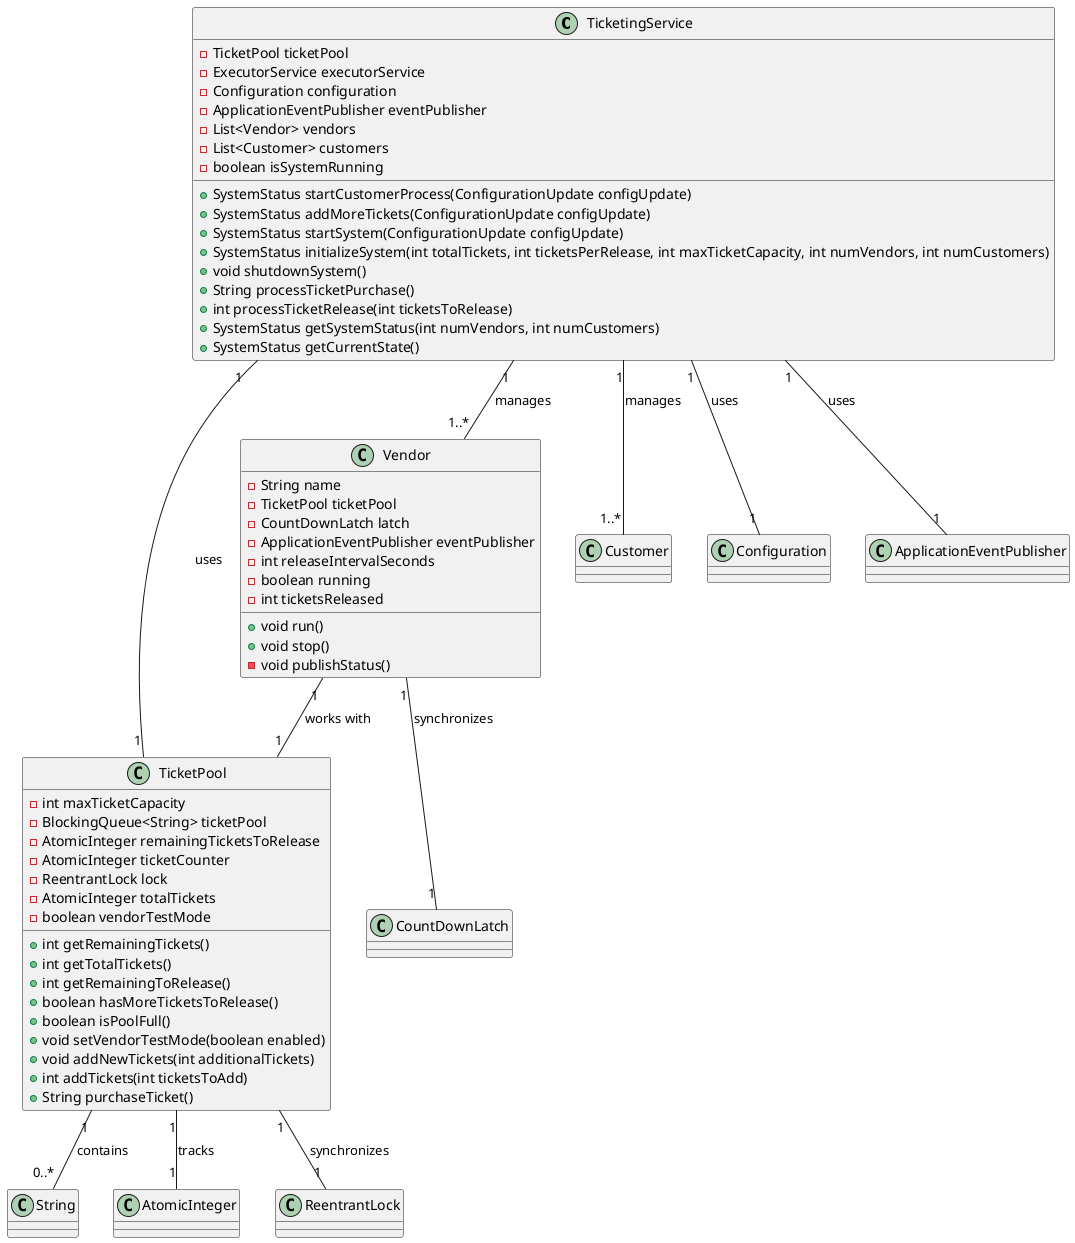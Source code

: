 @startuml

class TicketingService {
    - TicketPool ticketPool
    - ExecutorService executorService
    - Configuration configuration
    - ApplicationEventPublisher eventPublisher
    - List<Vendor> vendors
    - List<Customer> customers
    - boolean isSystemRunning
    + SystemStatus startCustomerProcess(ConfigurationUpdate configUpdate)
    + SystemStatus addMoreTickets(ConfigurationUpdate configUpdate)
    + SystemStatus startSystem(ConfigurationUpdate configUpdate)
    + SystemStatus initializeSystem(int totalTickets, int ticketsPerRelease, int maxTicketCapacity, int numVendors, int numCustomers)
    + void shutdownSystem()
    + String processTicketPurchase()
    + int processTicketRelease(int ticketsToRelease)
    + SystemStatus getSystemStatus(int numVendors, int numCustomers)
    + SystemStatus getCurrentState()
}

class TicketPool {
    - int maxTicketCapacity
    - BlockingQueue<String> ticketPool
    - AtomicInteger remainingTicketsToRelease
    - AtomicInteger ticketCounter
    - ReentrantLock lock
    - AtomicInteger totalTickets
    - boolean vendorTestMode
    + int getRemainingTickets()
    + int getTotalTickets()
    + int getRemainingToRelease()
    + boolean hasMoreTicketsToRelease()
    + boolean isPoolFull()
    + void setVendorTestMode(boolean enabled)
    + void addNewTickets(int additionalTickets)
    + int addTickets(int ticketsToAdd)
    + String purchaseTicket()
}

class Vendor {
    - String name
    - TicketPool ticketPool
    - CountDownLatch latch
    - ApplicationEventPublisher eventPublisher
    - int releaseIntervalSeconds
    - boolean running
    - int ticketsReleased
    + void run()
    + void stop()
    - void publishStatus()
}

TicketingService "1" -- "1..*" Vendor : manages
TicketingService "1" -- "1..*" Customer : manages
TicketingService "1" -- "1" TicketPool : uses
TicketingService "1" -- "1" Configuration : uses
TicketingService "1" -- "1" ApplicationEventPublisher : uses

Vendor "1" -- "1" TicketPool : works with
Vendor "1" -- "1" CountDownLatch : synchronizes

TicketPool "1" -- "0..*" String : contains
TicketPool "1" -- "1" AtomicInteger : tracks
TicketPool "1" -- "1" ReentrantLock : synchronizes

@enduml
